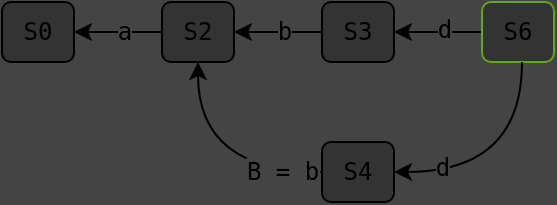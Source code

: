 <mxfile version="25.0.2">
  <diagram name="Page-1" id="PYJ2EbEZMSt3SerLNBYG">
    <mxGraphModel dx="1219" dy="1237" grid="1" gridSize="10" guides="1" tooltips="1" connect="1" arrows="1" fold="1" page="1" pageScale="1" pageWidth="827" pageHeight="1169" background="#444444" math="0" shadow="0">
      <root>
        <mxCell id="0" />
        <mxCell id="1" parent="0" />
        <mxCell id="hS7_LjZfpNOxfmpkIFcN-1" value="&lt;div style=&quot;&quot;&gt;S0&lt;/div&gt;" style="rounded=1;whiteSpace=wrap;html=1;fontFamily=monospace;align=center;spacing=7;verticalAlign=middle;spacingTop=0;fillColor=#333333;" parent="1" vertex="1">
          <mxGeometry x="10" y="10" width="36" height="30" as="geometry" />
        </mxCell>
        <mxCell id="AJydTl7aPhsoLI8RVH1J-3" style="edgeStyle=orthogonalEdgeStyle;rounded=0;orthogonalLoop=1;jettySize=auto;html=1;fontFamily=monospace;fontSize=12;fontColor=default;labelBackgroundColor=#444444;resizable=0;" parent="1" source="AJydTl7aPhsoLI8RVH1J-2" target="hS7_LjZfpNOxfmpkIFcN-1" edge="1">
          <mxGeometry relative="1" as="geometry" />
        </mxCell>
        <mxCell id="AJydTl7aPhsoLI8RVH1J-4" value="a" style="edgeLabel;html=1;align=center;verticalAlign=middle;resizable=0;points=[];rounded=0;strokeColor=default;spacing=10;fontFamily=monospace;fontSize=12;fontColor=default;labelBackgroundColor=#444444;fillColor=default;gradientColor=none;" parent="AJydTl7aPhsoLI8RVH1J-3" vertex="1" connectable="0">
          <mxGeometry x="-0.136" y="2" relative="1" as="geometry">
            <mxPoint y="-2" as="offset" />
          </mxGeometry>
        </mxCell>
        <mxCell id="AJydTl7aPhsoLI8RVH1J-2" value="&lt;div style=&quot;&quot;&gt;S2&lt;/div&gt;" style="rounded=1;whiteSpace=wrap;html=1;fontFamily=monospace;align=center;spacing=7;verticalAlign=middle;spacingTop=0;fillColor=#333333;strokeColor=default;fontSize=12;fontColor=default;" parent="1" vertex="1">
          <mxGeometry x="90" y="10" width="36" height="30" as="geometry" />
        </mxCell>
        <mxCell id="AJydTl7aPhsoLI8RVH1J-6" style="edgeStyle=orthogonalEdgeStyle;rounded=0;orthogonalLoop=1;jettySize=auto;html=1;fontFamily=monospace;fontSize=12;fontColor=default;labelBackgroundColor=#444444;resizable=0;" parent="1" source="AJydTl7aPhsoLI8RVH1J-5" target="AJydTl7aPhsoLI8RVH1J-2" edge="1">
          <mxGeometry relative="1" as="geometry" />
        </mxCell>
        <mxCell id="AJydTl7aPhsoLI8RVH1J-7" value="b" style="edgeLabel;html=1;align=center;verticalAlign=middle;resizable=0;points=[];rounded=0;strokeColor=default;spacing=10;fontFamily=monospace;fontSize=12;fontColor=default;labelBackgroundColor=#444444;fillColor=default;gradientColor=none;" parent="AJydTl7aPhsoLI8RVH1J-6" vertex="1" connectable="0">
          <mxGeometry x="-0.182" y="2" relative="1" as="geometry">
            <mxPoint x="-1" y="-2" as="offset" />
          </mxGeometry>
        </mxCell>
        <mxCell id="AJydTl7aPhsoLI8RVH1J-5" value="&lt;div style=&quot;&quot;&gt;S3&lt;/div&gt;" style="rounded=1;whiteSpace=wrap;html=1;fontFamily=monospace;align=center;spacing=7;verticalAlign=middle;spacingTop=0;fillColor=#333333;strokeColor=default;fontSize=12;fontColor=default;" parent="1" vertex="1">
          <mxGeometry x="170" y="10" width="36" height="30" as="geometry" />
        </mxCell>
        <mxCell id="AJydTl7aPhsoLI8RVH1J-9" style="edgeStyle=orthogonalEdgeStyle;rounded=0;orthogonalLoop=1;jettySize=auto;html=1;fontFamily=monospace;fontSize=12;fontColor=default;labelBackgroundColor=#444444;resizable=0;curved=1;" parent="1" source="AJydTl7aPhsoLI8RVH1J-8" target="AJydTl7aPhsoLI8RVH1J-2" edge="1">
          <mxGeometry relative="1" as="geometry" />
        </mxCell>
        <mxCell id="AJydTl7aPhsoLI8RVH1J-10" value="B = b" style="edgeLabel;html=1;align=center;verticalAlign=middle;resizable=0;points=[];rounded=0;strokeColor=default;spacingTop=0;spacing=10;fontFamily=monospace;fontSize=12;fontColor=default;fillColor=default;labelBackgroundColor=#444444;gradientColor=none;" parent="AJydTl7aPhsoLI8RVH1J-9" vertex="1" connectable="0">
          <mxGeometry x="-0.197" y="-9" relative="1" as="geometry">
            <mxPoint x="27" y="9" as="offset" />
          </mxGeometry>
        </mxCell>
        <mxCell id="AJydTl7aPhsoLI8RVH1J-8" value="&lt;div style=&quot;&quot;&gt;S4&lt;/div&gt;" style="rounded=1;whiteSpace=wrap;html=1;fontFamily=monospace;align=center;spacing=7;verticalAlign=middle;spacingTop=0;fillColor=#333333;strokeColor=default;fontSize=12;fontColor=default;" parent="1" vertex="1">
          <mxGeometry x="170" y="80" width="36" height="30" as="geometry" />
        </mxCell>
        <mxCell id="AJydTl7aPhsoLI8RVH1J-13" style="edgeStyle=orthogonalEdgeStyle;rounded=0;orthogonalLoop=1;jettySize=auto;html=1;fontFamily=monospace;fontSize=12;fontColor=default;labelBackgroundColor=#444444;resizable=0;" parent="1" source="AJydTl7aPhsoLI8RVH1J-11" target="AJydTl7aPhsoLI8RVH1J-5" edge="1">
          <mxGeometry relative="1" as="geometry" />
        </mxCell>
        <mxCell id="AJydTl7aPhsoLI8RVH1J-16" value="d" style="edgeLabel;html=1;align=center;verticalAlign=middle;resizable=0;points=[];rounded=0;strokeColor=default;spacing=10;fontFamily=monospace;fontSize=12;fontColor=default;labelBackgroundColor=#444444;fillColor=default;gradientColor=none;" parent="AJydTl7aPhsoLI8RVH1J-13" vertex="1" connectable="0">
          <mxGeometry x="-0.227" y="3" relative="1" as="geometry">
            <mxPoint x="-2" y="-4" as="offset" />
          </mxGeometry>
        </mxCell>
        <mxCell id="AJydTl7aPhsoLI8RVH1J-11" value="&lt;div style=&quot;&quot;&gt;S6&lt;/div&gt;" style="rounded=1;whiteSpace=wrap;html=1;fontFamily=monospace;align=center;spacing=7;verticalAlign=middle;spacingTop=0;fillColor=#333333;strokeColor=#60A917;fontSize=12;fontColor=default;" parent="1" vertex="1">
          <mxGeometry x="250" y="10" width="36" height="30" as="geometry" />
        </mxCell>
        <mxCell id="AJydTl7aPhsoLI8RVH1J-15" style="edgeStyle=orthogonalEdgeStyle;rounded=0;orthogonalLoop=1;jettySize=auto;html=1;fontFamily=monospace;fontSize=12;fontColor=default;labelBackgroundColor=#444444;resizable=0;curved=1;" parent="1" source="AJydTl7aPhsoLI8RVH1J-11" target="AJydTl7aPhsoLI8RVH1J-8" edge="1">
          <mxGeometry relative="1" as="geometry">
            <mxPoint x="250" y="95" as="sourcePoint" />
            <Array as="points">
              <mxPoint x="270" y="95" />
            </Array>
          </mxGeometry>
        </mxCell>
        <mxCell id="AJydTl7aPhsoLI8RVH1J-17" value="d" style="edgeLabel;html=1;align=center;verticalAlign=middle;resizable=0;points=[];rounded=0;strokeColor=default;spacing=10;fontFamily=monospace;fontSize=12;fontColor=default;labelBackgroundColor=#444444;fillColor=default;gradientColor=none;" parent="AJydTl7aPhsoLI8RVH1J-15" vertex="1" connectable="0">
          <mxGeometry x="-0.318" y="3" relative="1" as="geometry">
            <mxPoint x="-43" y="12" as="offset" />
          </mxGeometry>
        </mxCell>
      </root>
    </mxGraphModel>
  </diagram>
</mxfile>
